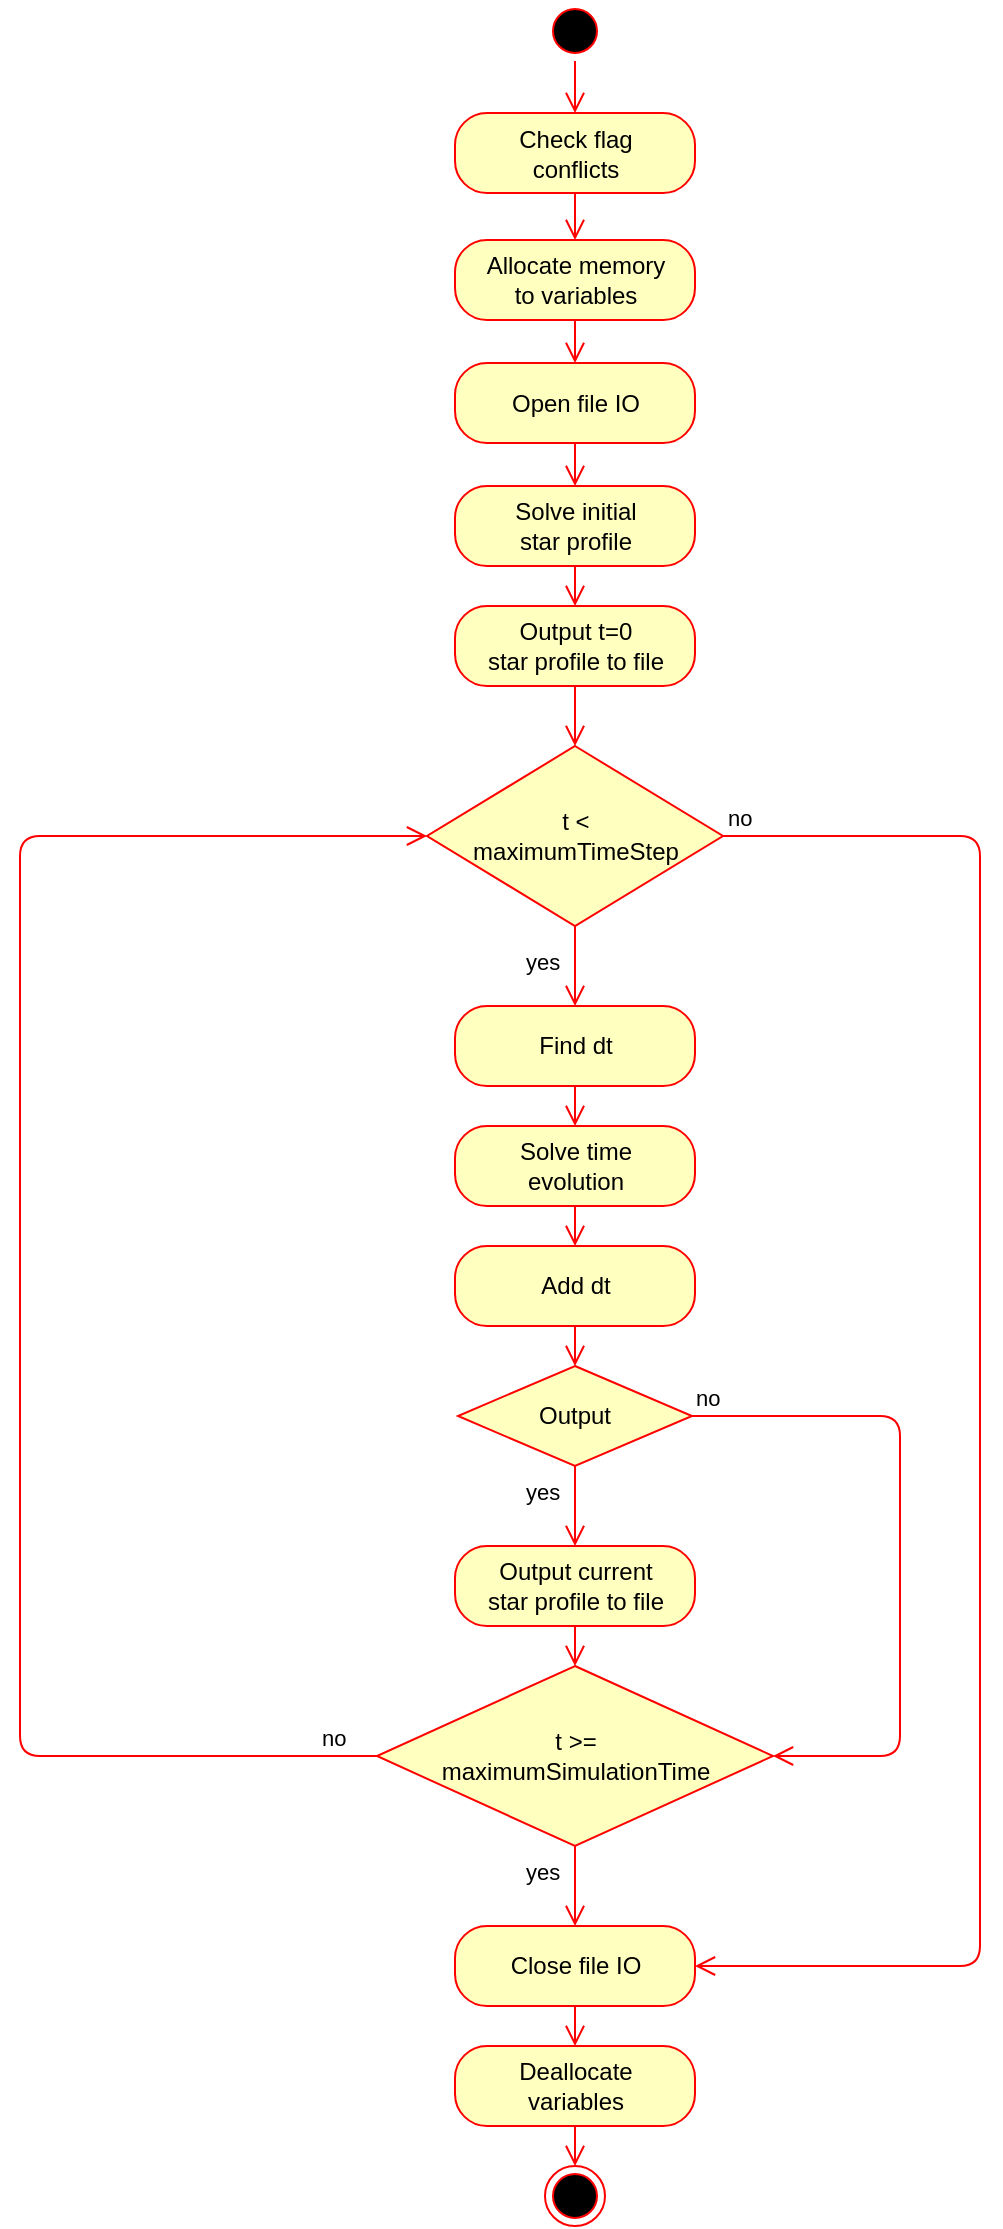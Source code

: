 <mxfile version="10.9.8" type="device"><diagram name="Page-1" id="e7e014a7-5840-1c2e-5031-d8a46d1fe8dd"><mxGraphModel dx="562" dy="535" grid="1" gridSize="10" guides="1" tooltips="1" connect="1" arrows="1" fold="1" page="1" pageScale="1" pageWidth="827" pageHeight="1169" background="#ffffff" math="0" shadow="0"><root><mxCell id="0"/><mxCell id="1" parent="0"/><mxCell id="20" value="" style="endArrow=open;strokeColor=#FF0000;endFill=1;rounded=0" parent="1" edge="1"><mxGeometry relative="1" as="geometry"><mxPoint x="440" y="425.865" as="targetPoint"/></mxGeometry></mxCell><mxCell id="7yp_BUcOn2-XB48fBoDE-53" value="&lt;span style=&quot;white-space: nowrap&quot;&gt;Check flag&lt;/span&gt;&lt;br style=&quot;padding: 0px ; margin: 0px ; white-space: nowrap&quot;&gt;&lt;span style=&quot;white-space: nowrap&quot;&gt;conflicts&lt;/span&gt;" style="rounded=1;whiteSpace=wrap;html=1;arcSize=40;fontColor=#000000;fillColor=#ffffc0;strokeColor=#ff0000;" vertex="1" parent="1"><mxGeometry x="307.5" y="103.5" width="120" height="40" as="geometry"/></mxCell><mxCell id="7yp_BUcOn2-XB48fBoDE-54" value="" style="edgeStyle=orthogonalEdgeStyle;html=1;verticalAlign=bottom;endArrow=open;endSize=8;strokeColor=#ff0000;entryX=0.5;entryY=0;entryDx=0;entryDy=0;" edge="1" source="7yp_BUcOn2-XB48fBoDE-53" parent="1" target="7yp_BUcOn2-XB48fBoDE-55"><mxGeometry relative="1" as="geometry"><mxPoint x="367.5" y="262.5" as="targetPoint"/></mxGeometry></mxCell><mxCell id="7yp_BUcOn2-XB48fBoDE-55" value="Allocate memory&lt;br&gt;to variables" style="rounded=1;whiteSpace=wrap;html=1;arcSize=40;fontColor=#000000;fillColor=#ffffc0;strokeColor=#ff0000;" vertex="1" parent="1"><mxGeometry x="307.5" y="167" width="120" height="40" as="geometry"/></mxCell><mxCell id="7yp_BUcOn2-XB48fBoDE-56" value="" style="edgeStyle=orthogonalEdgeStyle;html=1;verticalAlign=bottom;endArrow=open;endSize=8;strokeColor=#ff0000;entryX=0.5;entryY=0;entryDx=0;entryDy=0;" edge="1" source="7yp_BUcOn2-XB48fBoDE-55" parent="1" target="7yp_BUcOn2-XB48fBoDE-57"><mxGeometry relative="1" as="geometry"><mxPoint x="367.5" y="382.5" as="targetPoint"/></mxGeometry></mxCell><mxCell id="7yp_BUcOn2-XB48fBoDE-57" value="Open file IO" style="rounded=1;whiteSpace=wrap;html=1;arcSize=40;fontColor=#000000;fillColor=#ffffc0;strokeColor=#ff0000;" vertex="1" parent="1"><mxGeometry x="307.5" y="228.5" width="120" height="40" as="geometry"/></mxCell><mxCell id="7yp_BUcOn2-XB48fBoDE-58" value="" style="edgeStyle=orthogonalEdgeStyle;html=1;verticalAlign=bottom;endArrow=open;endSize=8;strokeColor=#ff0000;entryX=0.5;entryY=0;entryDx=0;entryDy=0;" edge="1" source="7yp_BUcOn2-XB48fBoDE-57" parent="1" target="7yp_BUcOn2-XB48fBoDE-65"><mxGeometry relative="1" as="geometry"><mxPoint x="367.5" y="482.5" as="targetPoint"/></mxGeometry></mxCell><mxCell id="7yp_BUcOn2-XB48fBoDE-63" value="" style="ellipse;html=1;shape=startState;fillColor=#000000;strokeColor=#ff0000;" vertex="1" parent="1"><mxGeometry x="352.5" y="47.5" width="30" height="30" as="geometry"/></mxCell><mxCell id="7yp_BUcOn2-XB48fBoDE-64" value="" style="edgeStyle=orthogonalEdgeStyle;html=1;verticalAlign=bottom;endArrow=open;endSize=8;strokeColor=#ff0000;entryX=0.5;entryY=0;entryDx=0;entryDy=0;" edge="1" source="7yp_BUcOn2-XB48fBoDE-63" parent="1" target="7yp_BUcOn2-XB48fBoDE-53"><mxGeometry relative="1" as="geometry"><mxPoint x="352.5" y="137.5" as="targetPoint"/></mxGeometry></mxCell><mxCell id="7yp_BUcOn2-XB48fBoDE-65" value="Solve initial&lt;br&gt;star profile" style="rounded=1;whiteSpace=wrap;html=1;arcSize=40;fontColor=#000000;fillColor=#ffffc0;strokeColor=#ff0000;" vertex="1" parent="1"><mxGeometry x="307.5" y="290" width="120" height="40" as="geometry"/></mxCell><mxCell id="7yp_BUcOn2-XB48fBoDE-66" value="" style="edgeStyle=orthogonalEdgeStyle;html=1;verticalAlign=bottom;endArrow=open;endSize=8;strokeColor=#ff0000;entryX=0.5;entryY=0;entryDx=0;entryDy=0;" edge="1" source="7yp_BUcOn2-XB48fBoDE-65" parent="1" target="7yp_BUcOn2-XB48fBoDE-67"><mxGeometry relative="1" as="geometry"><mxPoint x="367.5" y="582.5" as="targetPoint"/></mxGeometry></mxCell><mxCell id="7yp_BUcOn2-XB48fBoDE-67" value="Output t=0&lt;br&gt;star profile to file" style="rounded=1;whiteSpace=wrap;html=1;arcSize=40;fontColor=#000000;fillColor=#ffffc0;strokeColor=#ff0000;" vertex="1" parent="1"><mxGeometry x="307.5" y="350" width="120" height="40" as="geometry"/></mxCell><mxCell id="7yp_BUcOn2-XB48fBoDE-74" value="" style="edgeStyle=orthogonalEdgeStyle;html=1;verticalAlign=bottom;endArrow=open;endSize=8;strokeColor=#ff0000;exitX=0.5;exitY=1;exitDx=0;exitDy=0;entryX=0.5;entryY=0;entryDx=0;entryDy=0;" edge="1" parent="1" source="7yp_BUcOn2-XB48fBoDE-67" target="7yp_BUcOn2-XB48fBoDE-75"><mxGeometry relative="1" as="geometry"><mxPoint x="367" y="682.5" as="targetPoint"/><mxPoint x="367" y="622.5" as="sourcePoint"/></mxGeometry></mxCell><mxCell id="7yp_BUcOn2-XB48fBoDE-75" value="t &amp;lt;&lt;br&gt;maximumTimeStep" style="rhombus;whiteSpace=wrap;html=1;fillColor=#ffffc0;strokeColor=#ff0000;" vertex="1" parent="1"><mxGeometry x="293.5" y="420" width="148" height="90" as="geometry"/></mxCell><mxCell id="7yp_BUcOn2-XB48fBoDE-76" value="no" style="edgeStyle=orthogonalEdgeStyle;html=1;align=left;verticalAlign=bottom;endArrow=open;endSize=8;strokeColor=#ff0000;exitX=1;exitY=0.5;exitDx=0;exitDy=0;entryX=1;entryY=0.5;entryDx=0;entryDy=0;" edge="1" source="7yp_BUcOn2-XB48fBoDE-75" parent="1" target="7yp_BUcOn2-XB48fBoDE-78"><mxGeometry x="-1" relative="1" as="geometry"><mxPoint x="528" y="870" as="targetPoint"/><mxPoint x="470" y="520" as="sourcePoint"/><Array as="points"><mxPoint x="570" y="465"/><mxPoint x="570" y="1030"/></Array></mxGeometry></mxCell><mxCell id="7yp_BUcOn2-XB48fBoDE-77" value="yes" style="edgeStyle=orthogonalEdgeStyle;html=1;align=left;verticalAlign=top;endArrow=open;endSize=8;strokeColor=#ff0000;entryX=0.5;entryY=0;entryDx=0;entryDy=0;" edge="1" source="7yp_BUcOn2-XB48fBoDE-75" parent="1" target="7yp_BUcOn2-XB48fBoDE-83"><mxGeometry x="-0.018" y="-31" relative="1" as="geometry"><mxPoint x="368" y="610" as="targetPoint"/><mxPoint x="4" y="-15" as="offset"/></mxGeometry></mxCell><mxCell id="7yp_BUcOn2-XB48fBoDE-78" value="Close file IO" style="rounded=1;whiteSpace=wrap;html=1;arcSize=40;fontColor=#000000;fillColor=#ffffc0;strokeColor=#ff0000;" vertex="1" parent="1"><mxGeometry x="307.5" y="1010" width="120" height="40" as="geometry"/></mxCell><mxCell id="7yp_BUcOn2-XB48fBoDE-79" value="" style="edgeStyle=orthogonalEdgeStyle;html=1;verticalAlign=bottom;endArrow=open;endSize=8;strokeColor=#ff0000;entryX=0.5;entryY=0;entryDx=0;entryDy=0;" edge="1" source="7yp_BUcOn2-XB48fBoDE-78" parent="1" target="7yp_BUcOn2-XB48fBoDE-80"><mxGeometry relative="1" as="geometry"><mxPoint x="367.5" y="1062.5" as="targetPoint"/></mxGeometry></mxCell><mxCell id="7yp_BUcOn2-XB48fBoDE-80" value="Deallocate&lt;br&gt;variables" style="rounded=1;whiteSpace=wrap;html=1;arcSize=40;fontColor=#000000;fillColor=#ffffc0;strokeColor=#ff0000;" vertex="1" parent="1"><mxGeometry x="307.5" y="1070" width="120" height="40" as="geometry"/></mxCell><mxCell id="7yp_BUcOn2-XB48fBoDE-50" value="" style="ellipse;html=1;shape=endState;fillColor=#000000;strokeColor=#ff0000;" vertex="1" parent="1"><mxGeometry x="352.5" y="1130" width="30" height="30" as="geometry"/></mxCell><mxCell id="7yp_BUcOn2-XB48fBoDE-82" value="" style="edgeStyle=orthogonalEdgeStyle;html=1;verticalAlign=bottom;endArrow=open;endSize=8;strokeColor=#ff0000;" edge="1" parent="1" source="7yp_BUcOn2-XB48fBoDE-80" target="7yp_BUcOn2-XB48fBoDE-50"><mxGeometry relative="1" as="geometry"><mxPoint x="367.5" y="1162.5" as="targetPoint"/><mxPoint x="367.5" y="1062.5" as="sourcePoint"/></mxGeometry></mxCell><mxCell id="7yp_BUcOn2-XB48fBoDE-83" value="Find dt" style="rounded=1;whiteSpace=wrap;html=1;arcSize=40;fontColor=#000000;fillColor=#ffffc0;strokeColor=#ff0000;" vertex="1" parent="1"><mxGeometry x="307.5" y="550" width="120" height="40" as="geometry"/></mxCell><mxCell id="7yp_BUcOn2-XB48fBoDE-84" value="" style="edgeStyle=orthogonalEdgeStyle;html=1;verticalAlign=bottom;endArrow=open;endSize=8;strokeColor=#ff0000;entryX=0.5;entryY=0;entryDx=0;entryDy=0;" edge="1" source="7yp_BUcOn2-XB48fBoDE-83" parent="1" target="7yp_BUcOn2-XB48fBoDE-85"><mxGeometry relative="1" as="geometry"><mxPoint x="368" y="640" as="targetPoint"/></mxGeometry></mxCell><mxCell id="7yp_BUcOn2-XB48fBoDE-85" value="Solve time &lt;br&gt;evolution" style="rounded=1;whiteSpace=wrap;html=1;arcSize=40;fontColor=#000000;fillColor=#ffffc0;strokeColor=#ff0000;" vertex="1" parent="1"><mxGeometry x="307.5" y="610" width="120" height="40" as="geometry"/></mxCell><mxCell id="7yp_BUcOn2-XB48fBoDE-86" value="" style="edgeStyle=orthogonalEdgeStyle;html=1;verticalAlign=bottom;endArrow=open;endSize=8;strokeColor=#ff0000;entryX=0.5;entryY=0;entryDx=0;entryDy=0;" edge="1" source="7yp_BUcOn2-XB48fBoDE-85" parent="1" target="7yp_BUcOn2-XB48fBoDE-96"><mxGeometry relative="1" as="geometry"><mxPoint x="368" y="710" as="targetPoint"/></mxGeometry></mxCell><mxCell id="7yp_BUcOn2-XB48fBoDE-89" value="Output" style="rhombus;whiteSpace=wrap;html=1;fillColor=#ffffc0;strokeColor=#ff0000;" vertex="1" parent="1"><mxGeometry x="309" y="730" width="117" height="50" as="geometry"/></mxCell><mxCell id="7yp_BUcOn2-XB48fBoDE-90" value="no" style="edgeStyle=orthogonalEdgeStyle;html=1;align=left;verticalAlign=bottom;endArrow=open;endSize=8;strokeColor=#ff0000;entryX=1;entryY=0.5;entryDx=0;entryDy=0;exitX=1;exitY=0.5;exitDx=0;exitDy=0;" edge="1" source="7yp_BUcOn2-XB48fBoDE-89" parent="1" target="7yp_BUcOn2-XB48fBoDE-93"><mxGeometry x="-1" relative="1" as="geometry"><mxPoint x="473" y="740" as="targetPoint"/><Array as="points"><mxPoint x="530" y="755"/><mxPoint x="530" y="925"/></Array></mxGeometry></mxCell><mxCell id="7yp_BUcOn2-XB48fBoDE-91" value="yes" style="edgeStyle=orthogonalEdgeStyle;html=1;align=left;verticalAlign=top;endArrow=open;endSize=8;strokeColor=#ff0000;exitX=0.5;exitY=1;exitDx=0;exitDy=0;entryX=0.5;entryY=0;entryDx=0;entryDy=0;" edge="1" source="7yp_BUcOn2-XB48fBoDE-89" parent="1" target="7yp_BUcOn2-XB48fBoDE-98"><mxGeometry x="-1" y="-27" relative="1" as="geometry"><mxPoint x="210" y="830" as="targetPoint"/><mxPoint x="510" y="710" as="sourcePoint"/><mxPoint as="offset"/></mxGeometry></mxCell><mxCell id="7yp_BUcOn2-XB48fBoDE-93" value="t &amp;gt;=&lt;br&gt;maximumSimulationTime" style="rhombus;whiteSpace=wrap;html=1;fillColor=#ffffc0;strokeColor=#ff0000;" vertex="1" parent="1"><mxGeometry x="268.5" y="880" width="198" height="90" as="geometry"/></mxCell><mxCell id="7yp_BUcOn2-XB48fBoDE-94" value="no" style="edgeStyle=orthogonalEdgeStyle;html=1;align=left;verticalAlign=bottom;endArrow=open;endSize=8;strokeColor=#ff0000;exitX=0;exitY=0.5;exitDx=0;exitDy=0;entryX=0;entryY=0.5;entryDx=0;entryDy=0;" edge="1" source="7yp_BUcOn2-XB48fBoDE-93" parent="1" target="7yp_BUcOn2-XB48fBoDE-75"><mxGeometry x="-0.929" relative="1" as="geometry"><mxPoint x="120" y="710" as="targetPoint"/><Array as="points"><mxPoint x="90" y="925"/><mxPoint x="90" y="465"/></Array><mxPoint as="offset"/></mxGeometry></mxCell><mxCell id="7yp_BUcOn2-XB48fBoDE-95" value="yes" style="edgeStyle=orthogonalEdgeStyle;html=1;align=left;verticalAlign=top;endArrow=open;endSize=8;strokeColor=#ff0000;entryX=0.5;entryY=0;entryDx=0;entryDy=0;" edge="1" source="7yp_BUcOn2-XB48fBoDE-93" parent="1" target="7yp_BUcOn2-XB48fBoDE-78"><mxGeometry x="-0.0" y="-34" relative="1" as="geometry"><mxPoint x="376" y="940" as="targetPoint"/><mxPoint x="7" y="-20" as="offset"/></mxGeometry></mxCell><mxCell id="7yp_BUcOn2-XB48fBoDE-96" value="Add dt" style="rounded=1;whiteSpace=wrap;html=1;arcSize=40;fontColor=#000000;fillColor=#ffffc0;strokeColor=#ff0000;" vertex="1" parent="1"><mxGeometry x="307.5" y="670" width="120" height="40" as="geometry"/></mxCell><mxCell id="7yp_BUcOn2-XB48fBoDE-97" value="" style="edgeStyle=orthogonalEdgeStyle;html=1;verticalAlign=bottom;endArrow=open;endSize=8;strokeColor=#ff0000;exitX=0.5;exitY=1;exitDx=0;exitDy=0;entryX=0.5;entryY=0;entryDx=0;entryDy=0;" edge="1" source="7yp_BUcOn2-XB48fBoDE-96" parent="1" target="7yp_BUcOn2-XB48fBoDE-89"><mxGeometry relative="1" as="geometry"><mxPoint x="220" y="780" as="targetPoint"/></mxGeometry></mxCell><mxCell id="7yp_BUcOn2-XB48fBoDE-98" value="Output current&lt;br&gt;star profile to file" style="rounded=1;whiteSpace=wrap;html=1;arcSize=40;fontColor=#000000;fillColor=#ffffc0;strokeColor=#ff0000;" vertex="1" parent="1"><mxGeometry x="307.5" y="820" width="120" height="40" as="geometry"/></mxCell><mxCell id="7yp_BUcOn2-XB48fBoDE-99" value="" style="edgeStyle=orthogonalEdgeStyle;html=1;verticalAlign=bottom;endArrow=open;endSize=8;strokeColor=#ff0000;entryX=0.5;entryY=0;entryDx=0;entryDy=0;" edge="1" source="7yp_BUcOn2-XB48fBoDE-98" parent="1" target="7yp_BUcOn2-XB48fBoDE-93"><mxGeometry relative="1" as="geometry"><mxPoint x="200" y="800" as="targetPoint"/></mxGeometry></mxCell></root></mxGraphModel></diagram></mxfile>